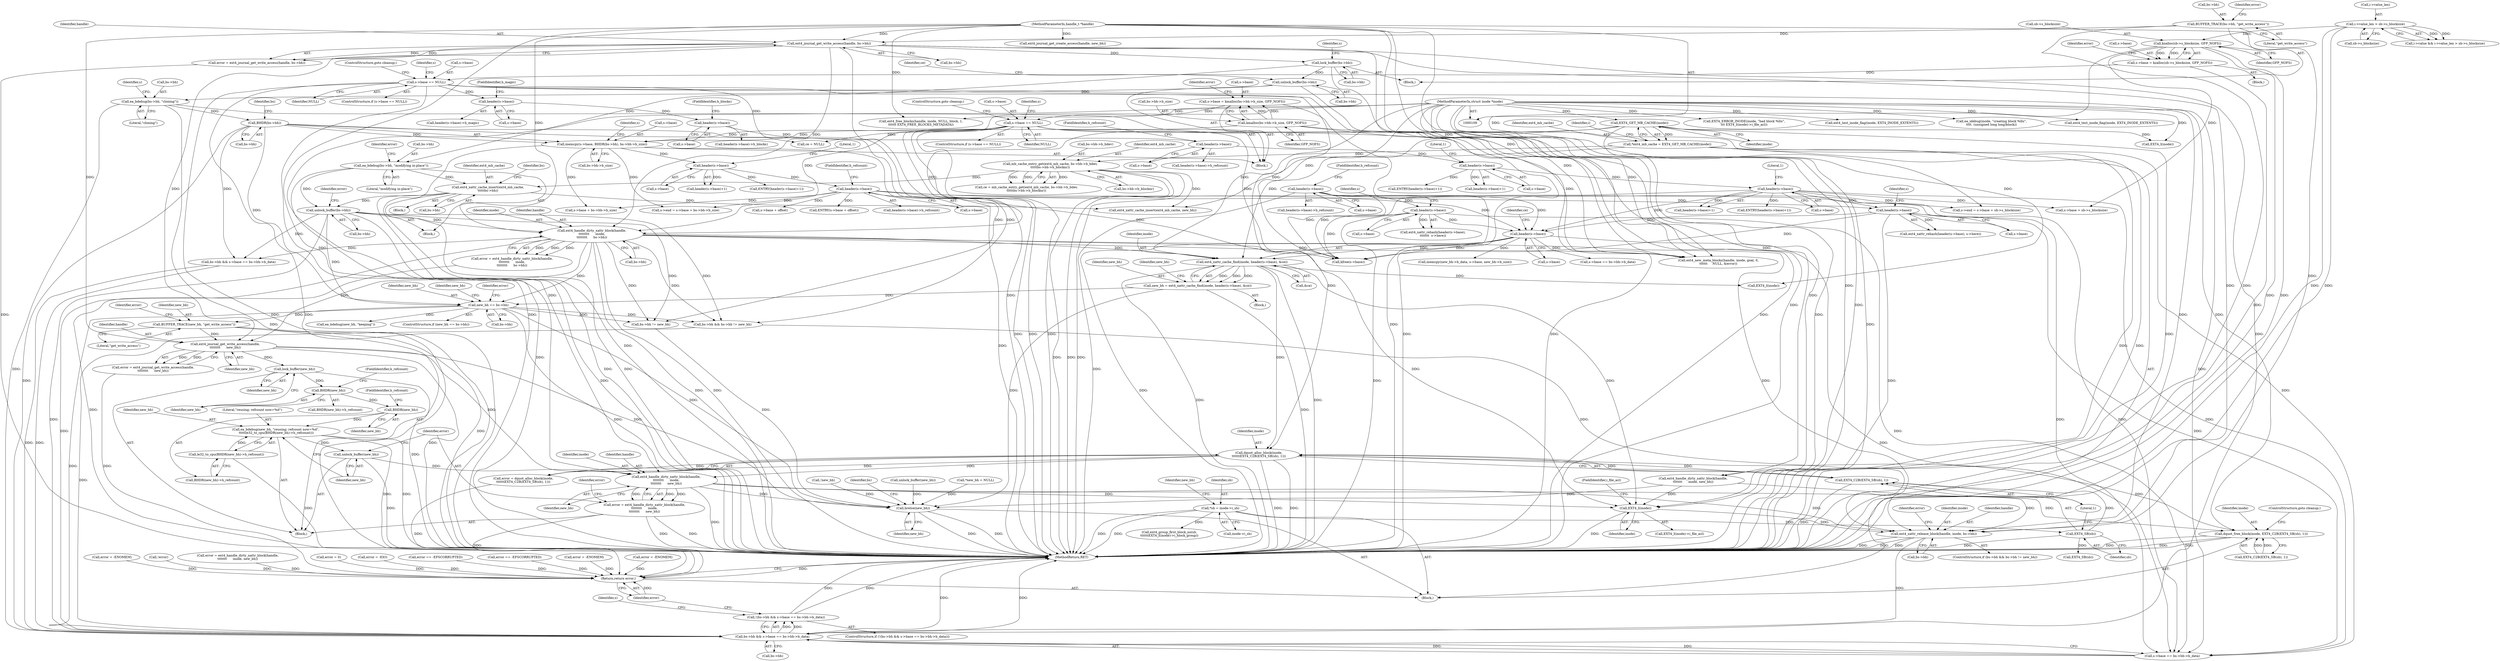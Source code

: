 digraph "0_linux_82939d7999dfc1f1998c4b1c12e2f19edbdff272_3@pointer" {
"1000571" [label="(Call,ext4_handle_dirty_xattr_block(handle,\n\t\t\t\t\t\t\t\t      inode,\n\t\t\t\t\t\t\t\t      new_bh))"];
"1000544" [label="(Call,ext4_journal_get_write_access(handle,\n\t\t\t\t\t\t\t\t      new_bh))"];
"1000186" [label="(Call,ext4_journal_get_write_access(handle, bs->bh))"];
"1000110" [label="(MethodParameterIn,handle_t *handle)"];
"1000179" [label="(Call,BUFFER_TRACE(bs->bh, \"get_write_access\"))"];
"1000265" [label="(Call,ext4_handle_dirty_xattr_block(handle,\n\t\t\t\t\t\t\t\t      inode,\n\t\t\t\t\t\t\t\t      bs->bh))"];
"1000143" [label="(Call,EXT4_GET_MB_CACHE(inode))"];
"1000111" [label="(MethodParameterIn,struct inode *inode)"];
"1000250" [label="(Call,unlock_buffer(bs->bh))"];
"1000217" [label="(Call,ea_bdebug(bs->bh, \"modifying in-place\"))"];
"1000194" [label="(Call,lock_buffer(bs->bh))"];
"1000245" [label="(Call,ext4_xattr_cache_insert(ext4_mb_cache,\n\t\t\t\t\tbs->bh))"];
"1000167" [label="(Call,mb_cache_entry_get(ext4_mb_cache, bs->bh->b_bdev,\n\t\t\t\t\tbs->bh->b_blocknr))"];
"1000141" [label="(Call,*ext4_mb_cache = EXT4_GET_MB_CACHE(inode))"];
"1000539" [label="(Call,BUFFER_TRACE(new_bh, \"get_write_access\"))"];
"1000518" [label="(Call,new_bh == bs->bh)"];
"1000504" [label="(Call,new_bh = ext4_xattr_cache_find(inode, header(s->base), &ce))"];
"1000506" [label="(Call,ext4_xattr_cache_find(inode, header(s->base), &ce))"];
"1000508" [label="(Call,header(s->base))"];
"1000238" [label="(Call,header(s->base))"];
"1000201" [label="(Call,header(s->base))"];
"1000489" [label="(Call,header(s->base))"];
"1000356" [label="(Call,header(s->base))"];
"1000349" [label="(Call,header(s->base))"];
"1000330" [label="(Call,memcpy(s->base, BHDR(bs->bh), bs->bh->b_size))"];
"1000324" [label="(Call,s->base == NULL)"];
"1000308" [label="(Call,s->base = kmalloc(bs->bh->b_size, GFP_NOFS))"];
"1000312" [label="(Call,kmalloc(bs->bh->b_size, GFP_NOFS))"];
"1000334" [label="(Call,BHDR(bs->bh))"];
"1000303" [label="(Call,ea_bdebug(bs->bh, \"cloning\"))"];
"1000291" [label="(Call,unlock_buffer(bs->bh))"];
"1000452" [label="(Call,header(s->base))"];
"1000441" [label="(Call,header(s->base))"];
"1000428" [label="(Call,header(s->base))"];
"1000419" [label="(Call,header(s->base))"];
"1000410" [label="(Call,header(s->base))"];
"1000402" [label="(Call,s->base == NULL)"];
"1000388" [label="(Call,s->base = kzalloc(sb->s_blocksize, GFP_NOFS))"];
"1000392" [label="(Call,kzalloc(sb->s_blocksize, GFP_NOFS))"];
"1000150" [label="(Call,i->value_len > sb->s_blocksize)"];
"1000530" [label="(Call,dquot_alloc_block(inode,\n\t\t\t\t\t\tEXT4_C2B(EXT4_SB(sb), 1)))"];
"1000532" [label="(Call,EXT4_C2B(EXT4_SB(sb), 1))"];
"1000533" [label="(Call,EXT4_SB(sb))"];
"1000116" [label="(Call,*sb = inode->i_sb)"];
"1000567" [label="(Call,unlock_buffer(new_bh))"];
"1000559" [label="(Call,ea_bdebug(new_bh, \"reusing; refcount now=%d\",\n \t\t\t\t\tle32_to_cpu(BHDR(new_bh)->h_refcount)))"];
"1000564" [label="(Call,BHDR(new_bh))"];
"1000555" [label="(Call,BHDR(new_bh))"];
"1000550" [label="(Call,lock_buffer(new_bh))"];
"1000562" [label="(Call,le32_to_cpu(BHDR(new_bh)->h_refcount))"];
"1000569" [label="(Call,error = ext4_handle_dirty_xattr_block(handle,\n\t\t\t\t\t\t\t\t      inode,\n\t\t\t\t\t\t\t\t      new_bh))"];
"1000783" [label="(Return,return error;)"];
"1000729" [label="(Call,EXT4_I(inode))"];
"1000748" [label="(Call,ext4_xattr_release_block(handle, inode, bs->bh))"];
"1000766" [label="(Call,bs->bh && s->base == bs->bh->b_data)"];
"1000765" [label="(Call,!(bs->bh && s->base == bs->bh->b_data))"];
"1000762" [label="(Call,brelse(new_bh))"];
"1000786" [label="(Call,dquot_free_block(inode, EXT4_C2B(EXT4_SB(sb), 1)))"];
"1000205" [label="(FieldIdentifier,h_refcount)"];
"1000457" [label="(Call,s->end = s->base + sb->s_blocksize)"];
"1000142" [label="(Identifier,ext4_mb_cache)"];
"1000739" [label="(Call,bs->bh && bs->bh != new_bh)"];
"1000148" [label="(Identifier,i)"];
"1000573" [label="(Identifier,inode)"];
"1000195" [label="(Call,bs->bh)"];
"1000570" [label="(Identifier,error)"];
"1000730" [label="(Identifier,inode)"];
"1000765" [label="(Call,!(bs->bh && s->base == bs->bh->b_data))"];
"1000668" [label="(Call,!new_bh)"];
"1000217" [label="(Call,ea_bdebug(bs->bh, \"modifying in-place\"))"];
"1000185" [label="(Identifier,error)"];
"1000440" [label="(Call,header(s->base)+1)"];
"1000429" [label="(Call,s->base)"];
"1000110" [label="(MethodParameterIn,handle_t *handle)"];
"1000701" [label="(Call,memcpy(new_bh->b_data, s->base, new_bh->b_size))"];
"1000387" [label="(Block,)"];
"1000556" [label="(Identifier,new_bh)"];
"1000794" [label="(Call,EXT4_ERROR_INODE(inode, \"bad block %llu\",\n\t\t\t EXT4_I(inode)->i_file_acl))"];
"1000169" [label="(Call,bs->bh->b_bdev)"];
"1000373" [label="(Call,s->end = s->base + bs->bh->b_size)"];
"1000345" [label="(Identifier,s)"];
"1000320" [label="(Identifier,error)"];
"1000542" [label="(Call,error = ext4_journal_get_write_access(handle,\n\t\t\t\t\t\t\t\t      new_bh))"];
"1000328" [label="(Identifier,NULL)"];
"1000767" [label="(Call,bs->bh)"];
"1000461" [label="(Call,s->base + sb->s_blocksize)"];
"1000218" [label="(Call,bs->bh)"];
"1000562" [label="(Call,le32_to_cpu(BHDR(new_bh)->h_refcount))"];
"1000779" [label="(Call,kfree(s->base))"];
"1000307" [label="(Literal,\"cloning\")"];
"1000397" [label="(Call,error = -ENOMEM)"];
"1000543" [label="(Identifier,error)"];
"1000509" [label="(Call,s->base)"];
"1000625" [label="(Call,ext4_test_inode_flag(inode, EXT4_INODE_EXTENTS))"];
"1000357" [label="(Call,s->base)"];
"1000569" [label="(Call,error = ext4_handle_dirty_xattr_block(handle,\n\t\t\t\t\t\t\t\t      inode,\n\t\t\t\t\t\t\t\t      new_bh))"];
"1000788" [label="(Call,EXT4_C2B(EXT4_SB(sb), 1))"];
"1000377" [label="(Call,s->base + bs->bh->b_size)"];
"1000770" [label="(Call,s->base == bs->bh->b_data)"];
"1000535" [label="(Literal,1)"];
"1000186" [label="(Call,ext4_journal_get_write_access(handle, bs->bh))"];
"1000334" [label="(Call,BHDR(bs->bh))"];
"1000410" [label="(Call,header(s->base))"];
"1000276" [label="(Block,)"];
"1000568" [label="(Identifier,new_bh)"];
"1000557" [label="(FieldIdentifier,h_refcount)"];
"1000555" [label="(Call,BHDR(new_bh))"];
"1000572" [label="(Identifier,handle)"];
"1000329" [label="(ControlStructure,goto cleanup;)"];
"1000784" [label="(Identifier,error)"];
"1000392" [label="(Call,kzalloc(sb->s_blocksize, GFP_NOFS))"];
"1000291" [label="(Call,unlock_buffer(bs->bh))"];
"1000718" [label="(Call,error = ext4_handle_dirty_xattr_block(handle,\n\t\t\t\t\t\t\t      inode, new_bh))"];
"1000114" [label="(Block,)"];
"1000420" [label="(Call,s->base)"];
"1000407" [label="(ControlStructure,goto cleanup;)"];
"1000350" [label="(Call,s->base)"];
"1000743" [label="(Call,bs->bh != new_bh)"];
"1000167" [label="(Call,mb_cache_entry_get(ext4_mb_cache, bs->bh->b_bdev,\n\t\t\t\t\tbs->bh->b_blocknr))"];
"1000251" [label="(Call,bs->bh)"];
"1000423" [label="(FieldIdentifier,h_blocks)"];
"1000532" [label="(Call,EXT4_C2B(EXT4_SB(sb), 1))"];
"1000488" [label="(Call,ext4_xattr_rehash(header(s->base), s->here))"];
"1000539" [label="(Call,BUFFER_TRACE(new_bh, \"get_write_access\"))"];
"1000529" [label="(Identifier,error)"];
"1000154" [label="(Call,sb->s_blocksize)"];
"1000571" [label="(Call,ext4_handle_dirty_xattr_block(handle,\n\t\t\t\t\t\t\t\t      inode,\n\t\t\t\t\t\t\t\t      new_bh))"];
"1000368" [label="(Call,s->base + offset)"];
"1000731" [label="(FieldIdentifier,i_file_acl)"];
"1000676" [label="(Call,ext4_free_blocks(handle, inode, NULL, block, 1,\n\t\t\t\t\t\t EXT4_FREE_BLOCKS_METADATA))"];
"1000751" [label="(Call,bs->bh)"];
"1000783" [label="(Return,return error;)"];
"1000550" [label="(Call,lock_buffer(new_bh))"];
"1000512" [label="(Call,&ce)"];
"1000589" [label="(Call,s->base == bs->bh->b_data)"];
"1000451" [label="(Call,header(s->base)+1)"];
"1000401" [label="(ControlStructure,if (s->base == NULL))"];
"1000523" [label="(Call,ea_bdebug(new_bh, \"keeping\"))"];
"1000565" [label="(Identifier,new_bh)"];
"1000203" [label="(Identifier,s)"];
"1000441" [label="(Call,header(s->base))"];
"1000617" [label="(Call,ext4_group_first_block_no(sb,\n\t\t\t\t\t\tEXT4_I(inode)->i_block_group))"];
"1000296" [label="(Identifier,ce)"];
"1000789" [label="(Call,EXT4_SB(sb))"];
"1000527" [label="(Block,)"];
"1000561" [label="(Literal,\"reusing; refcount now=%d\")"];
"1000367" [label="(Call,ENTRY(s->base + offset))"];
"1000432" [label="(FieldIdentifier,h_refcount)"];
"1000551" [label="(Identifier,new_bh)"];
"1000768" [label="(Identifier,bs)"];
"1000323" [label="(ControlStructure,if (s->base == NULL))"];
"1000655" [label="(Call,ea_idebug(inode, \"creating block %llu\",\n\t\t\t\t  (unsigned long long)block))"];
"1000353" [label="(Literal,1)"];
"1000187" [label="(Identifier,handle)"];
"1000517" [label="(ControlStructure,if (new_bh == bs->bh))"];
"1000200" [label="(Call,header(s->base)->h_refcount)"];
"1000560" [label="(Identifier,new_bh)"];
"1000754" [label="(Call,error = 0)"];
"1000267" [label="(Identifier,inode)"];
"1000348" [label="(Call,header(s->base)+1)"];
"1000635" [label="(Call,ext4_new_meta_blocks(handle, inode, goal, 0,\n\t\t\t\t\t\t     NULL, &error))"];
"1000566" [label="(FieldIdentifier,h_refcount)"];
"1000494" [label="(Identifier,s)"];
"1000250" [label="(Call,unlock_buffer(bs->bh))"];
"1000150" [label="(Call,i->value_len > sb->s_blocksize)"];
"1000802" [label="(MethodReturn,RET)"];
"1000164" [label="(Block,)"];
"1000238" [label="(Call,header(s->base))"];
"1000221" [label="(Literal,\"modifying in-place\")"];
"1000165" [label="(Call,ce = mb_cache_entry_get(ext4_mb_cache, bs->bh->b_bdev,\n\t\t\t\t\tbs->bh->b_blocknr))"];
"1000696" [label="(Call,error = -EIO)"];
"1000729" [label="(Call,EXT4_I(inode))"];
"1000146" [label="(Call,i->value && i->value_len > sb->s_blocksize)"];
"1000755" [label="(Identifier,error)"];
"1000786" [label="(Call,dquot_free_block(inode, EXT4_C2B(EXT4_SB(sb), 1)))"];
"1000456" [label="(Literal,1)"];
"1000255" [label="(Call,error == -EFSCORRUPTED)"];
"1000567" [label="(Call,unlock_buffer(new_bh))"];
"1000194" [label="(Call,lock_buffer(bs->bh))"];
"1000393" [label="(Call,sb->s_blocksize)"];
"1000585" [label="(Call,bs->bh && s->base == bs->bh->b_data)"];
"1000474" [label="(Call,error == -EFSCORRUPTED)"];
"1000554" [label="(Call,BHDR(new_bh)->h_refcount)"];
"1000787" [label="(Identifier,inode)"];
"1000694" [label="(Call,unlock_buffer(new_bh))"];
"1000688" [label="(Call,ext4_journal_get_create_access(handle, new_bh))"];
"1000188" [label="(Call,bs->bh)"];
"1000168" [label="(Identifier,ext4_mb_cache)"];
"1000763" [label="(Identifier,new_bh)"];
"1000268" [label="(Call,bs->bh)"];
"1000414" [label="(FieldIdentifier,h_magic)"];
"1000738" [label="(ControlStructure,if (bs->bh && bs->bh != new_bh))"];
"1000533" [label="(Call,EXT4_SB(sb))"];
"1000330" [label="(Call,memcpy(s->base, BHDR(bs->bh), bs->bh->b_size))"];
"1000402" [label="(Call,s->base == NULL)"];
"1000325" [label="(Call,s->base)"];
"1000515" [label="(Identifier,new_bh)"];
"1000506" [label="(Call,ext4_xattr_cache_find(inode, header(s->base), &ce))"];
"1000122" [label="(Call,*new_bh = NULL)"];
"1000508" [label="(Call,header(s->base))"];
"1000520" [label="(Call,bs->bh)"];
"1000748" [label="(Call,ext4_xattr_release_block(handle, inode, bs->bh))"];
"1000518" [label="(Call,new_bh == bs->bh)"];
"1000503" [label="(Block,)"];
"1000237" [label="(Call,ext4_xattr_rehash(header(s->base),\n\t\t\t\t\t\t\t  s->here))"];
"1000389" [label="(Call,s->base)"];
"1000541" [label="(Literal,\"get_write_access\")"];
"1000544" [label="(Call,ext4_journal_get_write_access(handle,\n\t\t\t\t\t\t\t\t      new_bh))"];
"1000427" [label="(Call,header(s->base)->h_refcount)"];
"1000750" [label="(Identifier,inode)"];
"1000265" [label="(Call,ext4_handle_dirty_xattr_block(handle,\n\t\t\t\t\t\t\t\t      inode,\n\t\t\t\t\t\t\t\t      bs->bh))"];
"1000252" [label="(Identifier,bs)"];
"1000411" [label="(Call,s->base)"];
"1000563" [label="(Call,BHDR(new_bh)->h_refcount)"];
"1000546" [label="(Identifier,new_bh)"];
"1000180" [label="(Call,bs->bh)"];
"1000620" [label="(Call,EXT4_I(inode))"];
"1000243" [label="(Identifier,s)"];
"1000335" [label="(Call,bs->bh)"];
"1000439" [label="(Call,ENTRY(header(s->base)+1))"];
"1000116" [label="(Call,*sb = inode->i_sb)"];
"1000530" [label="(Call,dquot_alloc_block(inode,\n\t\t\t\t\t\tEXT4_C2B(EXT4_SB(sb), 1)))"];
"1000356" [label="(Call,header(s->base))"];
"1000412" [label="(Identifier,s)"];
"1000118" [label="(Call,inode->i_sb)"];
"1000507" [label="(Identifier,inode)"];
"1000319" [label="(Call,error = -ENOMEM)"];
"1000564" [label="(Call,BHDR(new_bh))"];
"1000445" [label="(Literal,1)"];
"1000230" [label="(Block,)"];
"1000715" [label="(Call,ext4_xattr_cache_insert(ext4_mb_cache, new_bh))"];
"1000338" [label="(Call,bs->bh->b_size)"];
"1000347" [label="(Call,ENTRY(header(s->base)+1))"];
"1000349" [label="(Call,header(s->base))"];
"1000580" [label="(Call,ce = NULL)"];
"1000490" [label="(Call,s->base)"];
"1000781" [label="(Identifier,s)"];
"1000728" [label="(Call,EXT4_I(inode)->i_file_acl)"];
"1000574" [label="(Identifier,new_bh)"];
"1000519" [label="(Identifier,new_bh)"];
"1000331" [label="(Call,s->base)"];
"1000312" [label="(Call,kmalloc(bs->bh->b_size, GFP_NOFS))"];
"1000403" [label="(Call,s->base)"];
"1000531" [label="(Identifier,inode)"];
"1000418" [label="(Call,header(s->base)->h_blocks)"];
"1000201" [label="(Call,header(s->base))"];
"1000246" [label="(Identifier,ext4_mb_cache)"];
"1000671" [label="(Call,error = -ENOMEM)"];
"1000309" [label="(Call,s->base)"];
"1000245" [label="(Call,ext4_xattr_cache_insert(ext4_mb_cache,\n\t\t\t\t\tbs->bh))"];
"1000524" [label="(Identifier,new_bh)"];
"1000450" [label="(Call,ENTRY(header(s->base)+1))"];
"1000528" [label="(Call,error = dquot_alloc_block(inode,\n\t\t\t\t\t\tEXT4_C2B(EXT4_SB(sb), 1)))"];
"1000340" [label="(Identifier,bs)"];
"1000261" [label="(Call,!error)"];
"1000208" [label="(Block,)"];
"1000749" [label="(Identifier,handle)"];
"1000318" [label="(Identifier,GFP_NOFS)"];
"1000256" [label="(Identifier,error)"];
"1000117" [label="(Identifier,sb)"];
"1000489" [label="(Call,header(s->base))"];
"1000559" [label="(Call,ea_bdebug(new_bh, \"reusing; refcount now=%d\",\n \t\t\t\t\tle32_to_cpu(BHDR(new_bh)->h_refcount)))"];
"1000764" [label="(ControlStructure,if (!(bs->bh && s->base == bs->bh->b_data)))"];
"1000504" [label="(Call,new_bh = ext4_xattr_cache_find(inode, header(s->base), &ce))"];
"1000179" [label="(Call,BUFFER_TRACE(bs->bh, \"get_write_access\"))"];
"1000798" [label="(Call,EXT4_I(inode))"];
"1000409" [label="(Call,header(s->base)->h_magic)"];
"1000174" [label="(Call,bs->bh->b_blocknr)"];
"1000398" [label="(Identifier,error)"];
"1000360" [label="(FieldIdentifier,h_refcount)"];
"1000453" [label="(Call,s->base)"];
"1000419" [label="(Call,header(s->base))"];
"1000202" [label="(Call,s->base)"];
"1000239" [label="(Call,s->base)"];
"1000355" [label="(Call,header(s->base)->h_refcount)"];
"1000406" [label="(Identifier,NULL)"];
"1000720" [label="(Call,ext4_handle_dirty_xattr_block(handle,\n\t\t\t\t\t\t\t      inode, new_bh))"];
"1000545" [label="(Identifier,handle)"];
"1000792" [label="(ControlStructure,goto cleanup;)"];
"1000313" [label="(Call,bs->bh->b_size)"];
"1000324" [label="(Call,s->base == NULL)"];
"1000308" [label="(Call,s->base = kmalloc(bs->bh->b_size, GFP_NOFS))"];
"1000151" [label="(Call,i->value_len)"];
"1000388" [label="(Call,s->base = kzalloc(sb->s_blocksize, GFP_NOFS))"];
"1000442" [label="(Call,s->base)"];
"1000144" [label="(Identifier,inode)"];
"1000143" [label="(Call,EXT4_GET_MB_CACHE(inode))"];
"1000534" [label="(Identifier,sb)"];
"1000428" [label="(Call,header(s->base))"];
"1000396" [label="(Identifier,GFP_NOFS)"];
"1000292" [label="(Call,bs->bh)"];
"1000648" [label="(Call,ext4_test_inode_flag(inode, EXT4_INODE_EXTENTS))"];
"1000540" [label="(Identifier,new_bh)"];
"1000141" [label="(Call,*ext4_mb_cache = EXT4_GET_MB_CACHE(inode))"];
"1000505" [label="(Identifier,new_bh)"];
"1000332" [label="(Identifier,s)"];
"1000310" [label="(Identifier,s)"];
"1000303" [label="(Call,ea_bdebug(bs->bh, \"cloning\"))"];
"1000304" [label="(Call,bs->bh)"];
"1000766" [label="(Call,bs->bh && s->base == bs->bh->b_data)"];
"1000247" [label="(Call,bs->bh)"];
"1000266" [label="(Identifier,handle)"];
"1000263" [label="(Call,error = ext4_handle_dirty_xattr_block(handle,\n\t\t\t\t\t\t\t\t      inode,\n\t\t\t\t\t\t\t\t      bs->bh))"];
"1000184" [label="(Call,error = ext4_journal_get_write_access(handle, bs->bh))"];
"1000123" [label="(Identifier,new_bh)"];
"1000223" [label="(Identifier,error)"];
"1000762" [label="(Call,brelse(new_bh))"];
"1000576" [label="(Identifier,error)"];
"1000183" [label="(Literal,\"get_write_access\")"];
"1000513" [label="(Identifier,ce)"];
"1000111" [label="(MethodParameterIn,struct inode *inode)"];
"1000452" [label="(Call,header(s->base))"];
"1000571" -> "1000569"  [label="AST: "];
"1000571" -> "1000574"  [label="CFG: "];
"1000572" -> "1000571"  [label="AST: "];
"1000573" -> "1000571"  [label="AST: "];
"1000574" -> "1000571"  [label="AST: "];
"1000569" -> "1000571"  [label="CFG: "];
"1000571" -> "1000802"  [label="DDG: "];
"1000571" -> "1000569"  [label="DDG: "];
"1000571" -> "1000569"  [label="DDG: "];
"1000571" -> "1000569"  [label="DDG: "];
"1000544" -> "1000571"  [label="DDG: "];
"1000110" -> "1000571"  [label="DDG: "];
"1000530" -> "1000571"  [label="DDG: "];
"1000111" -> "1000571"  [label="DDG: "];
"1000567" -> "1000571"  [label="DDG: "];
"1000571" -> "1000729"  [label="DDG: "];
"1000571" -> "1000748"  [label="DDG: "];
"1000571" -> "1000762"  [label="DDG: "];
"1000571" -> "1000786"  [label="DDG: "];
"1000544" -> "1000542"  [label="AST: "];
"1000544" -> "1000546"  [label="CFG: "];
"1000545" -> "1000544"  [label="AST: "];
"1000546" -> "1000544"  [label="AST: "];
"1000542" -> "1000544"  [label="CFG: "];
"1000544" -> "1000802"  [label="DDG: "];
"1000544" -> "1000542"  [label="DDG: "];
"1000544" -> "1000542"  [label="DDG: "];
"1000186" -> "1000544"  [label="DDG: "];
"1000265" -> "1000544"  [label="DDG: "];
"1000110" -> "1000544"  [label="DDG: "];
"1000539" -> "1000544"  [label="DDG: "];
"1000544" -> "1000550"  [label="DDG: "];
"1000544" -> "1000762"  [label="DDG: "];
"1000186" -> "1000184"  [label="AST: "];
"1000186" -> "1000188"  [label="CFG: "];
"1000187" -> "1000186"  [label="AST: "];
"1000188" -> "1000186"  [label="AST: "];
"1000184" -> "1000186"  [label="CFG: "];
"1000186" -> "1000802"  [label="DDG: "];
"1000186" -> "1000184"  [label="DDG: "];
"1000186" -> "1000184"  [label="DDG: "];
"1000110" -> "1000186"  [label="DDG: "];
"1000179" -> "1000186"  [label="DDG: "];
"1000186" -> "1000194"  [label="DDG: "];
"1000186" -> "1000265"  [label="DDG: "];
"1000186" -> "1000635"  [label="DDG: "];
"1000186" -> "1000748"  [label="DDG: "];
"1000186" -> "1000766"  [label="DDG: "];
"1000110" -> "1000109"  [label="AST: "];
"1000110" -> "1000802"  [label="DDG: "];
"1000110" -> "1000265"  [label="DDG: "];
"1000110" -> "1000635"  [label="DDG: "];
"1000110" -> "1000676"  [label="DDG: "];
"1000110" -> "1000688"  [label="DDG: "];
"1000110" -> "1000720"  [label="DDG: "];
"1000110" -> "1000748"  [label="DDG: "];
"1000179" -> "1000164"  [label="AST: "];
"1000179" -> "1000183"  [label="CFG: "];
"1000180" -> "1000179"  [label="AST: "];
"1000183" -> "1000179"  [label="AST: "];
"1000185" -> "1000179"  [label="CFG: "];
"1000179" -> "1000802"  [label="DDG: "];
"1000265" -> "1000263"  [label="AST: "];
"1000265" -> "1000268"  [label="CFG: "];
"1000266" -> "1000265"  [label="AST: "];
"1000267" -> "1000265"  [label="AST: "];
"1000268" -> "1000265"  [label="AST: "];
"1000263" -> "1000265"  [label="CFG: "];
"1000265" -> "1000802"  [label="DDG: "];
"1000265" -> "1000802"  [label="DDG: "];
"1000265" -> "1000263"  [label="DDG: "];
"1000265" -> "1000263"  [label="DDG: "];
"1000265" -> "1000263"  [label="DDG: "];
"1000143" -> "1000265"  [label="DDG: "];
"1000111" -> "1000265"  [label="DDG: "];
"1000250" -> "1000265"  [label="DDG: "];
"1000265" -> "1000506"  [label="DDG: "];
"1000265" -> "1000518"  [label="DDG: "];
"1000265" -> "1000585"  [label="DDG: "];
"1000265" -> "1000635"  [label="DDG: "];
"1000265" -> "1000729"  [label="DDG: "];
"1000265" -> "1000739"  [label="DDG: "];
"1000265" -> "1000743"  [label="DDG: "];
"1000265" -> "1000748"  [label="DDG: "];
"1000265" -> "1000766"  [label="DDG: "];
"1000143" -> "1000141"  [label="AST: "];
"1000143" -> "1000144"  [label="CFG: "];
"1000144" -> "1000143"  [label="AST: "];
"1000141" -> "1000143"  [label="CFG: "];
"1000143" -> "1000802"  [label="DDG: "];
"1000143" -> "1000141"  [label="DDG: "];
"1000111" -> "1000143"  [label="DDG: "];
"1000143" -> "1000506"  [label="DDG: "];
"1000143" -> "1000729"  [label="DDG: "];
"1000143" -> "1000798"  [label="DDG: "];
"1000111" -> "1000109"  [label="AST: "];
"1000111" -> "1000802"  [label="DDG: "];
"1000111" -> "1000506"  [label="DDG: "];
"1000111" -> "1000530"  [label="DDG: "];
"1000111" -> "1000620"  [label="DDG: "];
"1000111" -> "1000625"  [label="DDG: "];
"1000111" -> "1000635"  [label="DDG: "];
"1000111" -> "1000648"  [label="DDG: "];
"1000111" -> "1000655"  [label="DDG: "];
"1000111" -> "1000676"  [label="DDG: "];
"1000111" -> "1000720"  [label="DDG: "];
"1000111" -> "1000729"  [label="DDG: "];
"1000111" -> "1000748"  [label="DDG: "];
"1000111" -> "1000786"  [label="DDG: "];
"1000111" -> "1000794"  [label="DDG: "];
"1000111" -> "1000798"  [label="DDG: "];
"1000250" -> "1000208"  [label="AST: "];
"1000250" -> "1000251"  [label="CFG: "];
"1000251" -> "1000250"  [label="AST: "];
"1000256" -> "1000250"  [label="CFG: "];
"1000250" -> "1000802"  [label="DDG: "];
"1000217" -> "1000250"  [label="DDG: "];
"1000245" -> "1000250"  [label="DDG: "];
"1000250" -> "1000518"  [label="DDG: "];
"1000250" -> "1000585"  [label="DDG: "];
"1000250" -> "1000739"  [label="DDG: "];
"1000250" -> "1000743"  [label="DDG: "];
"1000250" -> "1000766"  [label="DDG: "];
"1000217" -> "1000208"  [label="AST: "];
"1000217" -> "1000221"  [label="CFG: "];
"1000218" -> "1000217"  [label="AST: "];
"1000221" -> "1000217"  [label="AST: "];
"1000223" -> "1000217"  [label="CFG: "];
"1000217" -> "1000802"  [label="DDG: "];
"1000194" -> "1000217"  [label="DDG: "];
"1000217" -> "1000245"  [label="DDG: "];
"1000194" -> "1000164"  [label="AST: "];
"1000194" -> "1000195"  [label="CFG: "];
"1000195" -> "1000194"  [label="AST: "];
"1000203" -> "1000194"  [label="CFG: "];
"1000194" -> "1000802"  [label="DDG: "];
"1000194" -> "1000291"  [label="DDG: "];
"1000245" -> "1000230"  [label="AST: "];
"1000245" -> "1000247"  [label="CFG: "];
"1000246" -> "1000245"  [label="AST: "];
"1000247" -> "1000245"  [label="AST: "];
"1000252" -> "1000245"  [label="CFG: "];
"1000245" -> "1000802"  [label="DDG: "];
"1000245" -> "1000802"  [label="DDG: "];
"1000167" -> "1000245"  [label="DDG: "];
"1000245" -> "1000715"  [label="DDG: "];
"1000167" -> "1000165"  [label="AST: "];
"1000167" -> "1000174"  [label="CFG: "];
"1000168" -> "1000167"  [label="AST: "];
"1000169" -> "1000167"  [label="AST: "];
"1000174" -> "1000167"  [label="AST: "];
"1000165" -> "1000167"  [label="CFG: "];
"1000167" -> "1000802"  [label="DDG: "];
"1000167" -> "1000802"  [label="DDG: "];
"1000167" -> "1000802"  [label="DDG: "];
"1000167" -> "1000165"  [label="DDG: "];
"1000167" -> "1000165"  [label="DDG: "];
"1000167" -> "1000165"  [label="DDG: "];
"1000141" -> "1000167"  [label="DDG: "];
"1000167" -> "1000715"  [label="DDG: "];
"1000141" -> "1000114"  [label="AST: "];
"1000142" -> "1000141"  [label="AST: "];
"1000148" -> "1000141"  [label="CFG: "];
"1000141" -> "1000802"  [label="DDG: "];
"1000141" -> "1000802"  [label="DDG: "];
"1000141" -> "1000715"  [label="DDG: "];
"1000539" -> "1000527"  [label="AST: "];
"1000539" -> "1000541"  [label="CFG: "];
"1000540" -> "1000539"  [label="AST: "];
"1000541" -> "1000539"  [label="AST: "];
"1000543" -> "1000539"  [label="CFG: "];
"1000539" -> "1000802"  [label="DDG: "];
"1000518" -> "1000539"  [label="DDG: "];
"1000518" -> "1000517"  [label="AST: "];
"1000518" -> "1000520"  [label="CFG: "];
"1000519" -> "1000518"  [label="AST: "];
"1000520" -> "1000518"  [label="AST: "];
"1000524" -> "1000518"  [label="CFG: "];
"1000529" -> "1000518"  [label="CFG: "];
"1000518" -> "1000802"  [label="DDG: "];
"1000504" -> "1000518"  [label="DDG: "];
"1000334" -> "1000518"  [label="DDG: "];
"1000518" -> "1000523"  [label="DDG: "];
"1000518" -> "1000739"  [label="DDG: "];
"1000518" -> "1000743"  [label="DDG: "];
"1000518" -> "1000762"  [label="DDG: "];
"1000518" -> "1000766"  [label="DDG: "];
"1000504" -> "1000503"  [label="AST: "];
"1000504" -> "1000506"  [label="CFG: "];
"1000505" -> "1000504"  [label="AST: "];
"1000506" -> "1000504"  [label="AST: "];
"1000515" -> "1000504"  [label="CFG: "];
"1000504" -> "1000802"  [label="DDG: "];
"1000506" -> "1000504"  [label="DDG: "];
"1000506" -> "1000504"  [label="DDG: "];
"1000506" -> "1000504"  [label="DDG: "];
"1000504" -> "1000762"  [label="DDG: "];
"1000506" -> "1000512"  [label="CFG: "];
"1000507" -> "1000506"  [label="AST: "];
"1000508" -> "1000506"  [label="AST: "];
"1000512" -> "1000506"  [label="AST: "];
"1000506" -> "1000802"  [label="DDG: "];
"1000506" -> "1000802"  [label="DDG: "];
"1000508" -> "1000506"  [label="DDG: "];
"1000506" -> "1000530"  [label="DDG: "];
"1000506" -> "1000620"  [label="DDG: "];
"1000506" -> "1000729"  [label="DDG: "];
"1000508" -> "1000509"  [label="CFG: "];
"1000509" -> "1000508"  [label="AST: "];
"1000513" -> "1000508"  [label="CFG: "];
"1000508" -> "1000802"  [label="DDG: "];
"1000238" -> "1000508"  [label="DDG: "];
"1000489" -> "1000508"  [label="DDG: "];
"1000201" -> "1000508"  [label="DDG: "];
"1000356" -> "1000508"  [label="DDG: "];
"1000452" -> "1000508"  [label="DDG: "];
"1000508" -> "1000589"  [label="DDG: "];
"1000508" -> "1000701"  [label="DDG: "];
"1000508" -> "1000770"  [label="DDG: "];
"1000508" -> "1000779"  [label="DDG: "];
"1000238" -> "1000237"  [label="AST: "];
"1000238" -> "1000239"  [label="CFG: "];
"1000239" -> "1000238"  [label="AST: "];
"1000243" -> "1000238"  [label="CFG: "];
"1000238" -> "1000802"  [label="DDG: "];
"1000238" -> "1000237"  [label="DDG: "];
"1000201" -> "1000238"  [label="DDG: "];
"1000238" -> "1000770"  [label="DDG: "];
"1000238" -> "1000779"  [label="DDG: "];
"1000201" -> "1000200"  [label="AST: "];
"1000201" -> "1000202"  [label="CFG: "];
"1000202" -> "1000201"  [label="AST: "];
"1000205" -> "1000201"  [label="CFG: "];
"1000201" -> "1000802"  [label="DDG: "];
"1000201" -> "1000770"  [label="DDG: "];
"1000201" -> "1000779"  [label="DDG: "];
"1000489" -> "1000488"  [label="AST: "];
"1000489" -> "1000490"  [label="CFG: "];
"1000490" -> "1000489"  [label="AST: "];
"1000494" -> "1000489"  [label="CFG: "];
"1000489" -> "1000802"  [label="DDG: "];
"1000489" -> "1000488"  [label="DDG: "];
"1000356" -> "1000489"  [label="DDG: "];
"1000452" -> "1000489"  [label="DDG: "];
"1000489" -> "1000770"  [label="DDG: "];
"1000489" -> "1000779"  [label="DDG: "];
"1000356" -> "1000355"  [label="AST: "];
"1000356" -> "1000357"  [label="CFG: "];
"1000357" -> "1000356"  [label="AST: "];
"1000360" -> "1000356"  [label="CFG: "];
"1000349" -> "1000356"  [label="DDG: "];
"1000356" -> "1000367"  [label="DDG: "];
"1000356" -> "1000368"  [label="DDG: "];
"1000356" -> "1000373"  [label="DDG: "];
"1000356" -> "1000377"  [label="DDG: "];
"1000356" -> "1000770"  [label="DDG: "];
"1000356" -> "1000779"  [label="DDG: "];
"1000349" -> "1000348"  [label="AST: "];
"1000349" -> "1000350"  [label="CFG: "];
"1000350" -> "1000349"  [label="AST: "];
"1000353" -> "1000349"  [label="CFG: "];
"1000349" -> "1000347"  [label="DDG: "];
"1000349" -> "1000348"  [label="DDG: "];
"1000330" -> "1000349"  [label="DDG: "];
"1000330" -> "1000276"  [label="AST: "];
"1000330" -> "1000338"  [label="CFG: "];
"1000331" -> "1000330"  [label="AST: "];
"1000334" -> "1000330"  [label="AST: "];
"1000338" -> "1000330"  [label="AST: "];
"1000345" -> "1000330"  [label="CFG: "];
"1000330" -> "1000802"  [label="DDG: "];
"1000330" -> "1000802"  [label="DDG: "];
"1000324" -> "1000330"  [label="DDG: "];
"1000334" -> "1000330"  [label="DDG: "];
"1000312" -> "1000330"  [label="DDG: "];
"1000330" -> "1000373"  [label="DDG: "];
"1000330" -> "1000377"  [label="DDG: "];
"1000324" -> "1000323"  [label="AST: "];
"1000324" -> "1000328"  [label="CFG: "];
"1000325" -> "1000324"  [label="AST: "];
"1000328" -> "1000324"  [label="AST: "];
"1000329" -> "1000324"  [label="CFG: "];
"1000332" -> "1000324"  [label="CFG: "];
"1000324" -> "1000802"  [label="DDG: "];
"1000324" -> "1000802"  [label="DDG: "];
"1000324" -> "1000802"  [label="DDG: "];
"1000308" -> "1000324"  [label="DDG: "];
"1000324" -> "1000580"  [label="DDG: "];
"1000324" -> "1000635"  [label="DDG: "];
"1000324" -> "1000770"  [label="DDG: "];
"1000324" -> "1000779"  [label="DDG: "];
"1000308" -> "1000276"  [label="AST: "];
"1000308" -> "1000312"  [label="CFG: "];
"1000309" -> "1000308"  [label="AST: "];
"1000312" -> "1000308"  [label="AST: "];
"1000320" -> "1000308"  [label="CFG: "];
"1000308" -> "1000802"  [label="DDG: "];
"1000312" -> "1000308"  [label="DDG: "];
"1000312" -> "1000308"  [label="DDG: "];
"1000312" -> "1000318"  [label="CFG: "];
"1000313" -> "1000312"  [label="AST: "];
"1000318" -> "1000312"  [label="AST: "];
"1000312" -> "1000802"  [label="DDG: "];
"1000312" -> "1000802"  [label="DDG: "];
"1000334" -> "1000335"  [label="CFG: "];
"1000335" -> "1000334"  [label="AST: "];
"1000340" -> "1000334"  [label="CFG: "];
"1000303" -> "1000334"  [label="DDG: "];
"1000334" -> "1000585"  [label="DDG: "];
"1000334" -> "1000739"  [label="DDG: "];
"1000334" -> "1000743"  [label="DDG: "];
"1000334" -> "1000766"  [label="DDG: "];
"1000303" -> "1000276"  [label="AST: "];
"1000303" -> "1000307"  [label="CFG: "];
"1000304" -> "1000303"  [label="AST: "];
"1000307" -> "1000303"  [label="AST: "];
"1000310" -> "1000303"  [label="CFG: "];
"1000303" -> "1000802"  [label="DDG: "];
"1000291" -> "1000303"  [label="DDG: "];
"1000303" -> "1000766"  [label="DDG: "];
"1000291" -> "1000276"  [label="AST: "];
"1000291" -> "1000292"  [label="CFG: "];
"1000292" -> "1000291"  [label="AST: "];
"1000296" -> "1000291"  [label="CFG: "];
"1000291" -> "1000802"  [label="DDG: "];
"1000452" -> "1000451"  [label="AST: "];
"1000452" -> "1000453"  [label="CFG: "];
"1000453" -> "1000452"  [label="AST: "];
"1000456" -> "1000452"  [label="CFG: "];
"1000452" -> "1000450"  [label="DDG: "];
"1000452" -> "1000451"  [label="DDG: "];
"1000441" -> "1000452"  [label="DDG: "];
"1000452" -> "1000457"  [label="DDG: "];
"1000452" -> "1000461"  [label="DDG: "];
"1000452" -> "1000770"  [label="DDG: "];
"1000452" -> "1000779"  [label="DDG: "];
"1000441" -> "1000440"  [label="AST: "];
"1000441" -> "1000442"  [label="CFG: "];
"1000442" -> "1000441"  [label="AST: "];
"1000445" -> "1000441"  [label="CFG: "];
"1000441" -> "1000439"  [label="DDG: "];
"1000441" -> "1000440"  [label="DDG: "];
"1000428" -> "1000441"  [label="DDG: "];
"1000428" -> "1000427"  [label="AST: "];
"1000428" -> "1000429"  [label="CFG: "];
"1000429" -> "1000428"  [label="AST: "];
"1000432" -> "1000428"  [label="CFG: "];
"1000419" -> "1000428"  [label="DDG: "];
"1000419" -> "1000418"  [label="AST: "];
"1000419" -> "1000420"  [label="CFG: "];
"1000420" -> "1000419"  [label="AST: "];
"1000423" -> "1000419"  [label="CFG: "];
"1000410" -> "1000419"  [label="DDG: "];
"1000410" -> "1000409"  [label="AST: "];
"1000410" -> "1000411"  [label="CFG: "];
"1000411" -> "1000410"  [label="AST: "];
"1000414" -> "1000410"  [label="CFG: "];
"1000402" -> "1000410"  [label="DDG: "];
"1000402" -> "1000401"  [label="AST: "];
"1000402" -> "1000406"  [label="CFG: "];
"1000403" -> "1000402"  [label="AST: "];
"1000406" -> "1000402"  [label="AST: "];
"1000407" -> "1000402"  [label="CFG: "];
"1000412" -> "1000402"  [label="CFG: "];
"1000402" -> "1000802"  [label="DDG: "];
"1000402" -> "1000802"  [label="DDG: "];
"1000402" -> "1000802"  [label="DDG: "];
"1000388" -> "1000402"  [label="DDG: "];
"1000402" -> "1000580"  [label="DDG: "];
"1000402" -> "1000635"  [label="DDG: "];
"1000402" -> "1000770"  [label="DDG: "];
"1000402" -> "1000779"  [label="DDG: "];
"1000388" -> "1000387"  [label="AST: "];
"1000388" -> "1000392"  [label="CFG: "];
"1000389" -> "1000388"  [label="AST: "];
"1000392" -> "1000388"  [label="AST: "];
"1000398" -> "1000388"  [label="CFG: "];
"1000388" -> "1000802"  [label="DDG: "];
"1000392" -> "1000388"  [label="DDG: "];
"1000392" -> "1000388"  [label="DDG: "];
"1000392" -> "1000396"  [label="CFG: "];
"1000393" -> "1000392"  [label="AST: "];
"1000396" -> "1000392"  [label="AST: "];
"1000392" -> "1000802"  [label="DDG: "];
"1000392" -> "1000802"  [label="DDG: "];
"1000150" -> "1000392"  [label="DDG: "];
"1000392" -> "1000457"  [label="DDG: "];
"1000392" -> "1000461"  [label="DDG: "];
"1000150" -> "1000146"  [label="AST: "];
"1000150" -> "1000154"  [label="CFG: "];
"1000151" -> "1000150"  [label="AST: "];
"1000154" -> "1000150"  [label="AST: "];
"1000146" -> "1000150"  [label="CFG: "];
"1000150" -> "1000802"  [label="DDG: "];
"1000150" -> "1000802"  [label="DDG: "];
"1000150" -> "1000146"  [label="DDG: "];
"1000150" -> "1000146"  [label="DDG: "];
"1000530" -> "1000528"  [label="AST: "];
"1000530" -> "1000532"  [label="CFG: "];
"1000531" -> "1000530"  [label="AST: "];
"1000532" -> "1000530"  [label="AST: "];
"1000528" -> "1000530"  [label="CFG: "];
"1000530" -> "1000802"  [label="DDG: "];
"1000530" -> "1000802"  [label="DDG: "];
"1000530" -> "1000528"  [label="DDG: "];
"1000530" -> "1000528"  [label="DDG: "];
"1000532" -> "1000530"  [label="DDG: "];
"1000532" -> "1000530"  [label="DDG: "];
"1000530" -> "1000786"  [label="DDG: "];
"1000532" -> "1000535"  [label="CFG: "];
"1000533" -> "1000532"  [label="AST: "];
"1000535" -> "1000532"  [label="AST: "];
"1000532" -> "1000802"  [label="DDG: "];
"1000533" -> "1000532"  [label="DDG: "];
"1000533" -> "1000534"  [label="CFG: "];
"1000534" -> "1000533"  [label="AST: "];
"1000535" -> "1000533"  [label="CFG: "];
"1000533" -> "1000802"  [label="DDG: "];
"1000116" -> "1000533"  [label="DDG: "];
"1000533" -> "1000789"  [label="DDG: "];
"1000116" -> "1000114"  [label="AST: "];
"1000116" -> "1000118"  [label="CFG: "];
"1000117" -> "1000116"  [label="AST: "];
"1000118" -> "1000116"  [label="AST: "];
"1000123" -> "1000116"  [label="CFG: "];
"1000116" -> "1000802"  [label="DDG: "];
"1000116" -> "1000802"  [label="DDG: "];
"1000116" -> "1000617"  [label="DDG: "];
"1000567" -> "1000527"  [label="AST: "];
"1000567" -> "1000568"  [label="CFG: "];
"1000568" -> "1000567"  [label="AST: "];
"1000570" -> "1000567"  [label="CFG: "];
"1000567" -> "1000802"  [label="DDG: "];
"1000559" -> "1000567"  [label="DDG: "];
"1000559" -> "1000527"  [label="AST: "];
"1000559" -> "1000562"  [label="CFG: "];
"1000560" -> "1000559"  [label="AST: "];
"1000561" -> "1000559"  [label="AST: "];
"1000562" -> "1000559"  [label="AST: "];
"1000568" -> "1000559"  [label="CFG: "];
"1000559" -> "1000802"  [label="DDG: "];
"1000559" -> "1000802"  [label="DDG: "];
"1000564" -> "1000559"  [label="DDG: "];
"1000562" -> "1000559"  [label="DDG: "];
"1000564" -> "1000563"  [label="AST: "];
"1000564" -> "1000565"  [label="CFG: "];
"1000565" -> "1000564"  [label="AST: "];
"1000566" -> "1000564"  [label="CFG: "];
"1000555" -> "1000564"  [label="DDG: "];
"1000555" -> "1000554"  [label="AST: "];
"1000555" -> "1000556"  [label="CFG: "];
"1000556" -> "1000555"  [label="AST: "];
"1000557" -> "1000555"  [label="CFG: "];
"1000550" -> "1000555"  [label="DDG: "];
"1000550" -> "1000527"  [label="AST: "];
"1000550" -> "1000551"  [label="CFG: "];
"1000551" -> "1000550"  [label="AST: "];
"1000556" -> "1000550"  [label="CFG: "];
"1000550" -> "1000802"  [label="DDG: "];
"1000562" -> "1000563"  [label="CFG: "];
"1000563" -> "1000562"  [label="AST: "];
"1000562" -> "1000802"  [label="DDG: "];
"1000569" -> "1000527"  [label="AST: "];
"1000570" -> "1000569"  [label="AST: "];
"1000576" -> "1000569"  [label="CFG: "];
"1000569" -> "1000802"  [label="DDG: "];
"1000569" -> "1000802"  [label="DDG: "];
"1000569" -> "1000783"  [label="DDG: "];
"1000783" -> "1000114"  [label="AST: "];
"1000783" -> "1000784"  [label="CFG: "];
"1000784" -> "1000783"  [label="AST: "];
"1000802" -> "1000783"  [label="CFG: "];
"1000783" -> "1000802"  [label="DDG: "];
"1000784" -> "1000783"  [label="DDG: "];
"1000696" -> "1000783"  [label="DDG: "];
"1000184" -> "1000783"  [label="DDG: "];
"1000397" -> "1000783"  [label="DDG: "];
"1000754" -> "1000783"  [label="DDG: "];
"1000671" -> "1000783"  [label="DDG: "];
"1000263" -> "1000783"  [label="DDG: "];
"1000474" -> "1000783"  [label="DDG: "];
"1000542" -> "1000783"  [label="DDG: "];
"1000261" -> "1000783"  [label="DDG: "];
"1000528" -> "1000783"  [label="DDG: "];
"1000718" -> "1000783"  [label="DDG: "];
"1000319" -> "1000783"  [label="DDG: "];
"1000255" -> "1000783"  [label="DDG: "];
"1000729" -> "1000728"  [label="AST: "];
"1000729" -> "1000730"  [label="CFG: "];
"1000730" -> "1000729"  [label="AST: "];
"1000731" -> "1000729"  [label="CFG: "];
"1000729" -> "1000802"  [label="DDG: "];
"1000720" -> "1000729"  [label="DDG: "];
"1000729" -> "1000748"  [label="DDG: "];
"1000748" -> "1000738"  [label="AST: "];
"1000748" -> "1000751"  [label="CFG: "];
"1000749" -> "1000748"  [label="AST: "];
"1000750" -> "1000748"  [label="AST: "];
"1000751" -> "1000748"  [label="AST: "];
"1000755" -> "1000748"  [label="CFG: "];
"1000748" -> "1000802"  [label="DDG: "];
"1000748" -> "1000802"  [label="DDG: "];
"1000748" -> "1000802"  [label="DDG: "];
"1000720" -> "1000748"  [label="DDG: "];
"1000739" -> "1000748"  [label="DDG: "];
"1000748" -> "1000766"  [label="DDG: "];
"1000766" -> "1000765"  [label="AST: "];
"1000766" -> "1000767"  [label="CFG: "];
"1000766" -> "1000770"  [label="CFG: "];
"1000767" -> "1000766"  [label="AST: "];
"1000770" -> "1000766"  [label="AST: "];
"1000765" -> "1000766"  [label="CFG: "];
"1000766" -> "1000802"  [label="DDG: "];
"1000766" -> "1000802"  [label="DDG: "];
"1000766" -> "1000765"  [label="DDG: "];
"1000766" -> "1000765"  [label="DDG: "];
"1000585" -> "1000766"  [label="DDG: "];
"1000585" -> "1000766"  [label="DDG: "];
"1000739" -> "1000766"  [label="DDG: "];
"1000770" -> "1000766"  [label="DDG: "];
"1000770" -> "1000766"  [label="DDG: "];
"1000765" -> "1000764"  [label="AST: "];
"1000781" -> "1000765"  [label="CFG: "];
"1000784" -> "1000765"  [label="CFG: "];
"1000765" -> "1000802"  [label="DDG: "];
"1000765" -> "1000802"  [label="DDG: "];
"1000762" -> "1000114"  [label="AST: "];
"1000762" -> "1000763"  [label="CFG: "];
"1000763" -> "1000762"  [label="AST: "];
"1000768" -> "1000762"  [label="CFG: "];
"1000762" -> "1000802"  [label="DDG: "];
"1000762" -> "1000802"  [label="DDG: "];
"1000694" -> "1000762"  [label="DDG: "];
"1000743" -> "1000762"  [label="DDG: "];
"1000668" -> "1000762"  [label="DDG: "];
"1000720" -> "1000762"  [label="DDG: "];
"1000122" -> "1000762"  [label="DDG: "];
"1000786" -> "1000114"  [label="AST: "];
"1000786" -> "1000788"  [label="CFG: "];
"1000787" -> "1000786"  [label="AST: "];
"1000788" -> "1000786"  [label="AST: "];
"1000792" -> "1000786"  [label="CFG: "];
"1000786" -> "1000802"  [label="DDG: "];
"1000786" -> "1000802"  [label="DDG: "];
"1000786" -> "1000802"  [label="DDG: "];
"1000788" -> "1000786"  [label="DDG: "];
"1000788" -> "1000786"  [label="DDG: "];
}
